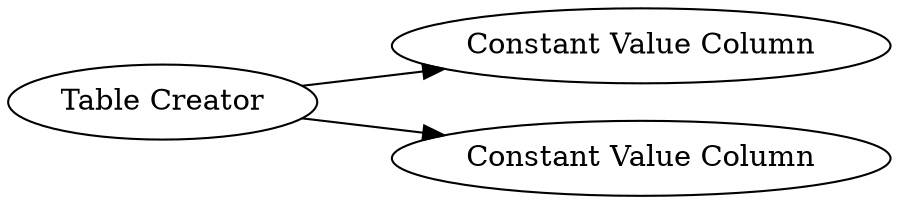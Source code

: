 digraph {
	4 -> 7
	4 -> 8
	4 [label="Table Creator"]
	8 [label="Constant Value Column"]
	7 [label="Constant Value Column"]
	rankdir=LR
}
